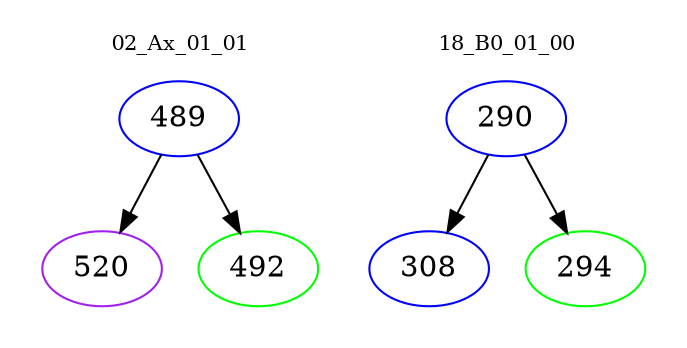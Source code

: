 digraph{
subgraph cluster_0 {
color = white
label = "02_Ax_01_01";
fontsize=10;
T0_489 [label="489", color="blue"]
T0_489 -> T0_520 [color="black"]
T0_520 [label="520", color="purple"]
T0_489 -> T0_492 [color="black"]
T0_492 [label="492", color="green"]
}
subgraph cluster_1 {
color = white
label = "18_B0_01_00";
fontsize=10;
T1_290 [label="290", color="blue"]
T1_290 -> T1_308 [color="black"]
T1_308 [label="308", color="blue"]
T1_290 -> T1_294 [color="black"]
T1_294 [label="294", color="green"]
}
}
